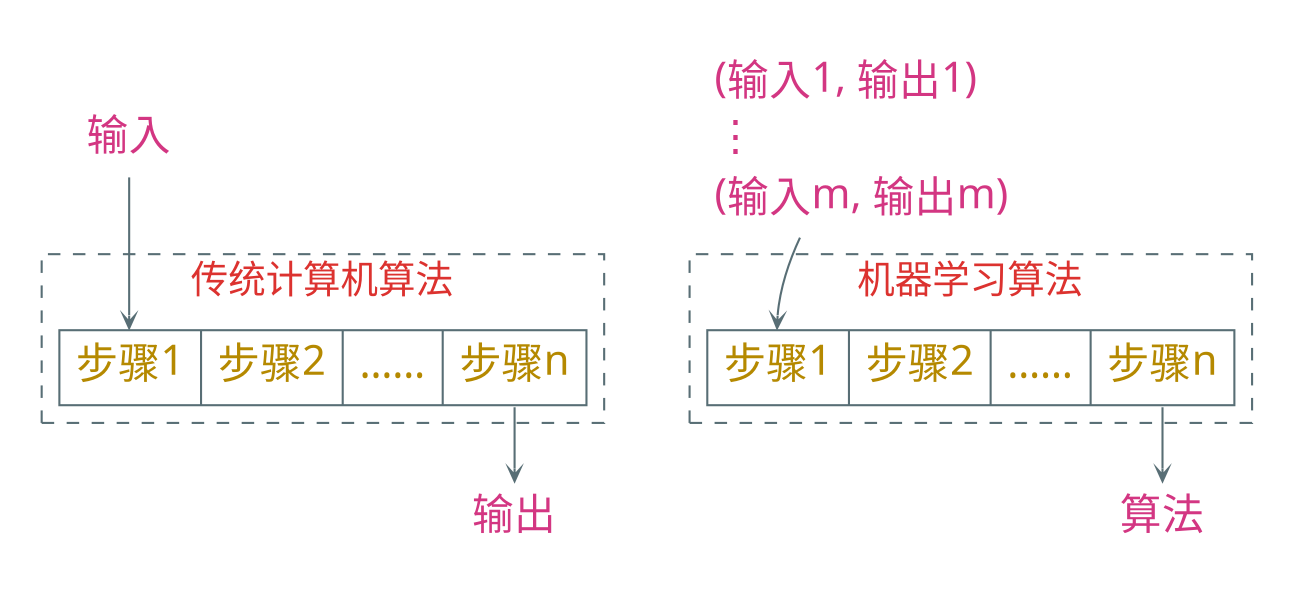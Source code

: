 digraph g {
    bgcolor=transparent
    graph [nodesep=0.8, ranksep=0.5]
    node [shape=plaintext, color="#586e75", fontname="LXGWWenKai", fontcolor="#d33682", fontsize=20]
    edge [arrowhead=vee, color="#586e75", fontname="LXGWWenKai", fontcolor="#268bd2", fontsize=16, arrowsize=0.6]

    subgraph cluster_1 {
        color="#586e75"
        fontcolor="#dc322f"
        fontname="LXGWWenKai"
        style="invis"

        输入; 输出;

        node [shape=record, fontcolor="#b58900"];

        subgraph cluster_11 {
            style="dashed"
            fontsize=18
            label="传统计算机算法"
            struct1 [label="<s1>步骤1|步骤2| …… |<sn>步骤n"];
        }

        输入 -> struct1:s1;
        struct1:sn -> 输出;
    }

    subgraph cluster_2 {
        color="#586e75"
        fontcolor="#dc322f"
        fontname="LXGWWenKai"
        style="invis"

        数据 [label = <<table border="0">
                      <tr><td align="left">(输入1, 输出1)</td></tr>
                      <tr><td align="left">⋮</td></tr>
                      <tr><td align="left">(输入m, 输出m)</td></tr></table>>]
        算法;

        node [shape=record, fontcolor="#b58900"];

        subgraph cluster_21 {
            style="dashed"
            fontsize=18
            label="机器学习算法"
            struct2 [label="<s1>步骤1|步骤2| …… |<sn>步骤n"];
        }

        数据 -> struct2:s1;
        struct2:sn -> 算法;
    }
}